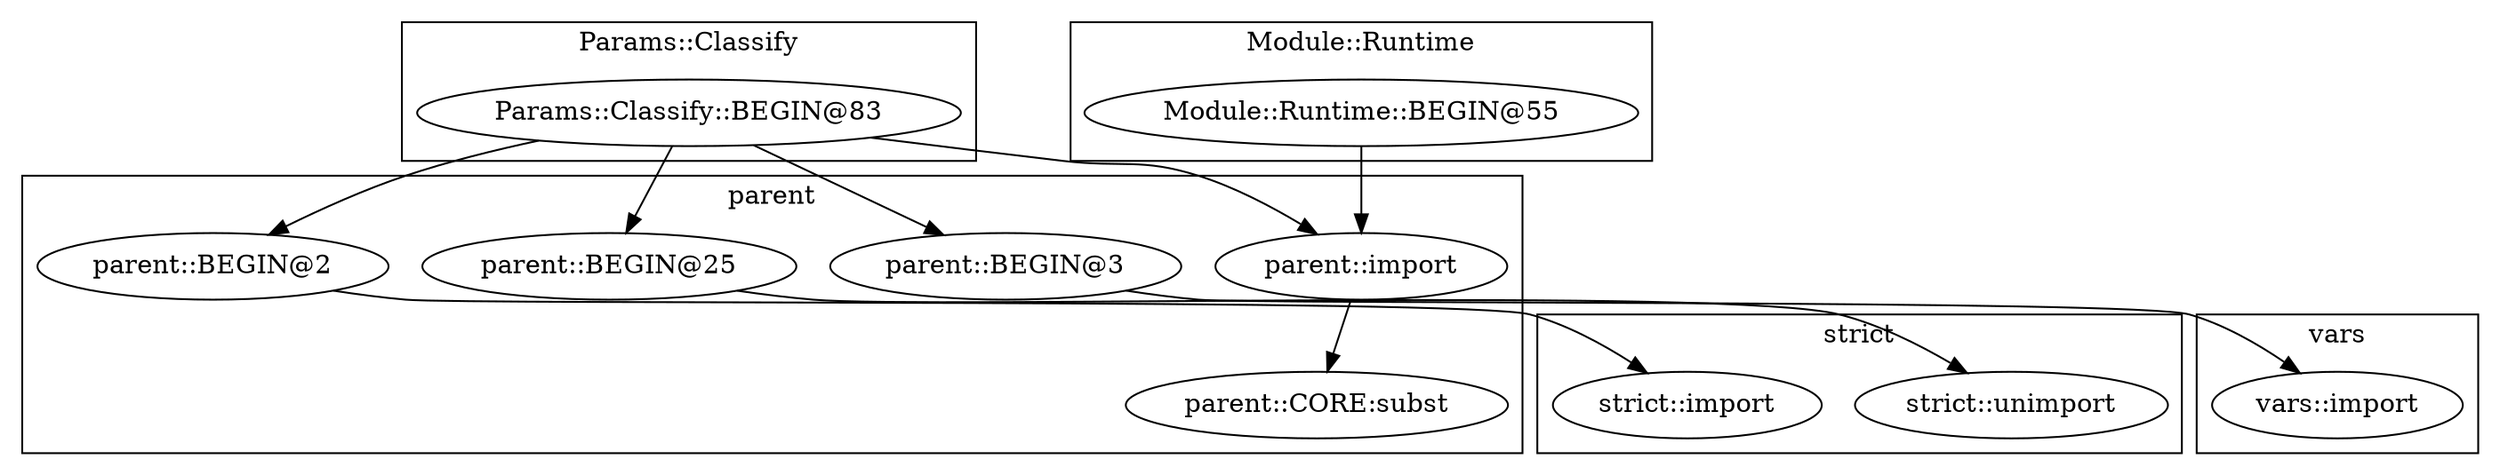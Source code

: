 digraph {
graph [overlap=false]
subgraph cluster_vars {
	label="vars";
	"vars::import";
}
subgraph cluster_parent {
	label="parent";
	"parent::BEGIN@25";
	"parent::BEGIN@2";
	"parent::CORE:subst";
	"parent::import";
	"parent::BEGIN@3";
}
subgraph cluster_Params_Classify {
	label="Params::Classify";
	"Params::Classify::BEGIN@83";
}
subgraph cluster_strict {
	label="strict";
	"strict::import";
	"strict::unimport";
}
subgraph cluster_Module_Runtime {
	label="Module::Runtime";
	"Module::Runtime::BEGIN@55";
}
"parent::BEGIN@25" -> "strict::unimport";
"parent::BEGIN@3" -> "vars::import";
"parent::BEGIN@2" -> "strict::import";
"Params::Classify::BEGIN@83" -> "parent::import";
"Module::Runtime::BEGIN@55" -> "parent::import";
"Params::Classify::BEGIN@83" -> "parent::BEGIN@25";
"parent::import" -> "parent::CORE:subst";
"Params::Classify::BEGIN@83" -> "parent::BEGIN@2";
"Params::Classify::BEGIN@83" -> "parent::BEGIN@3";
}
